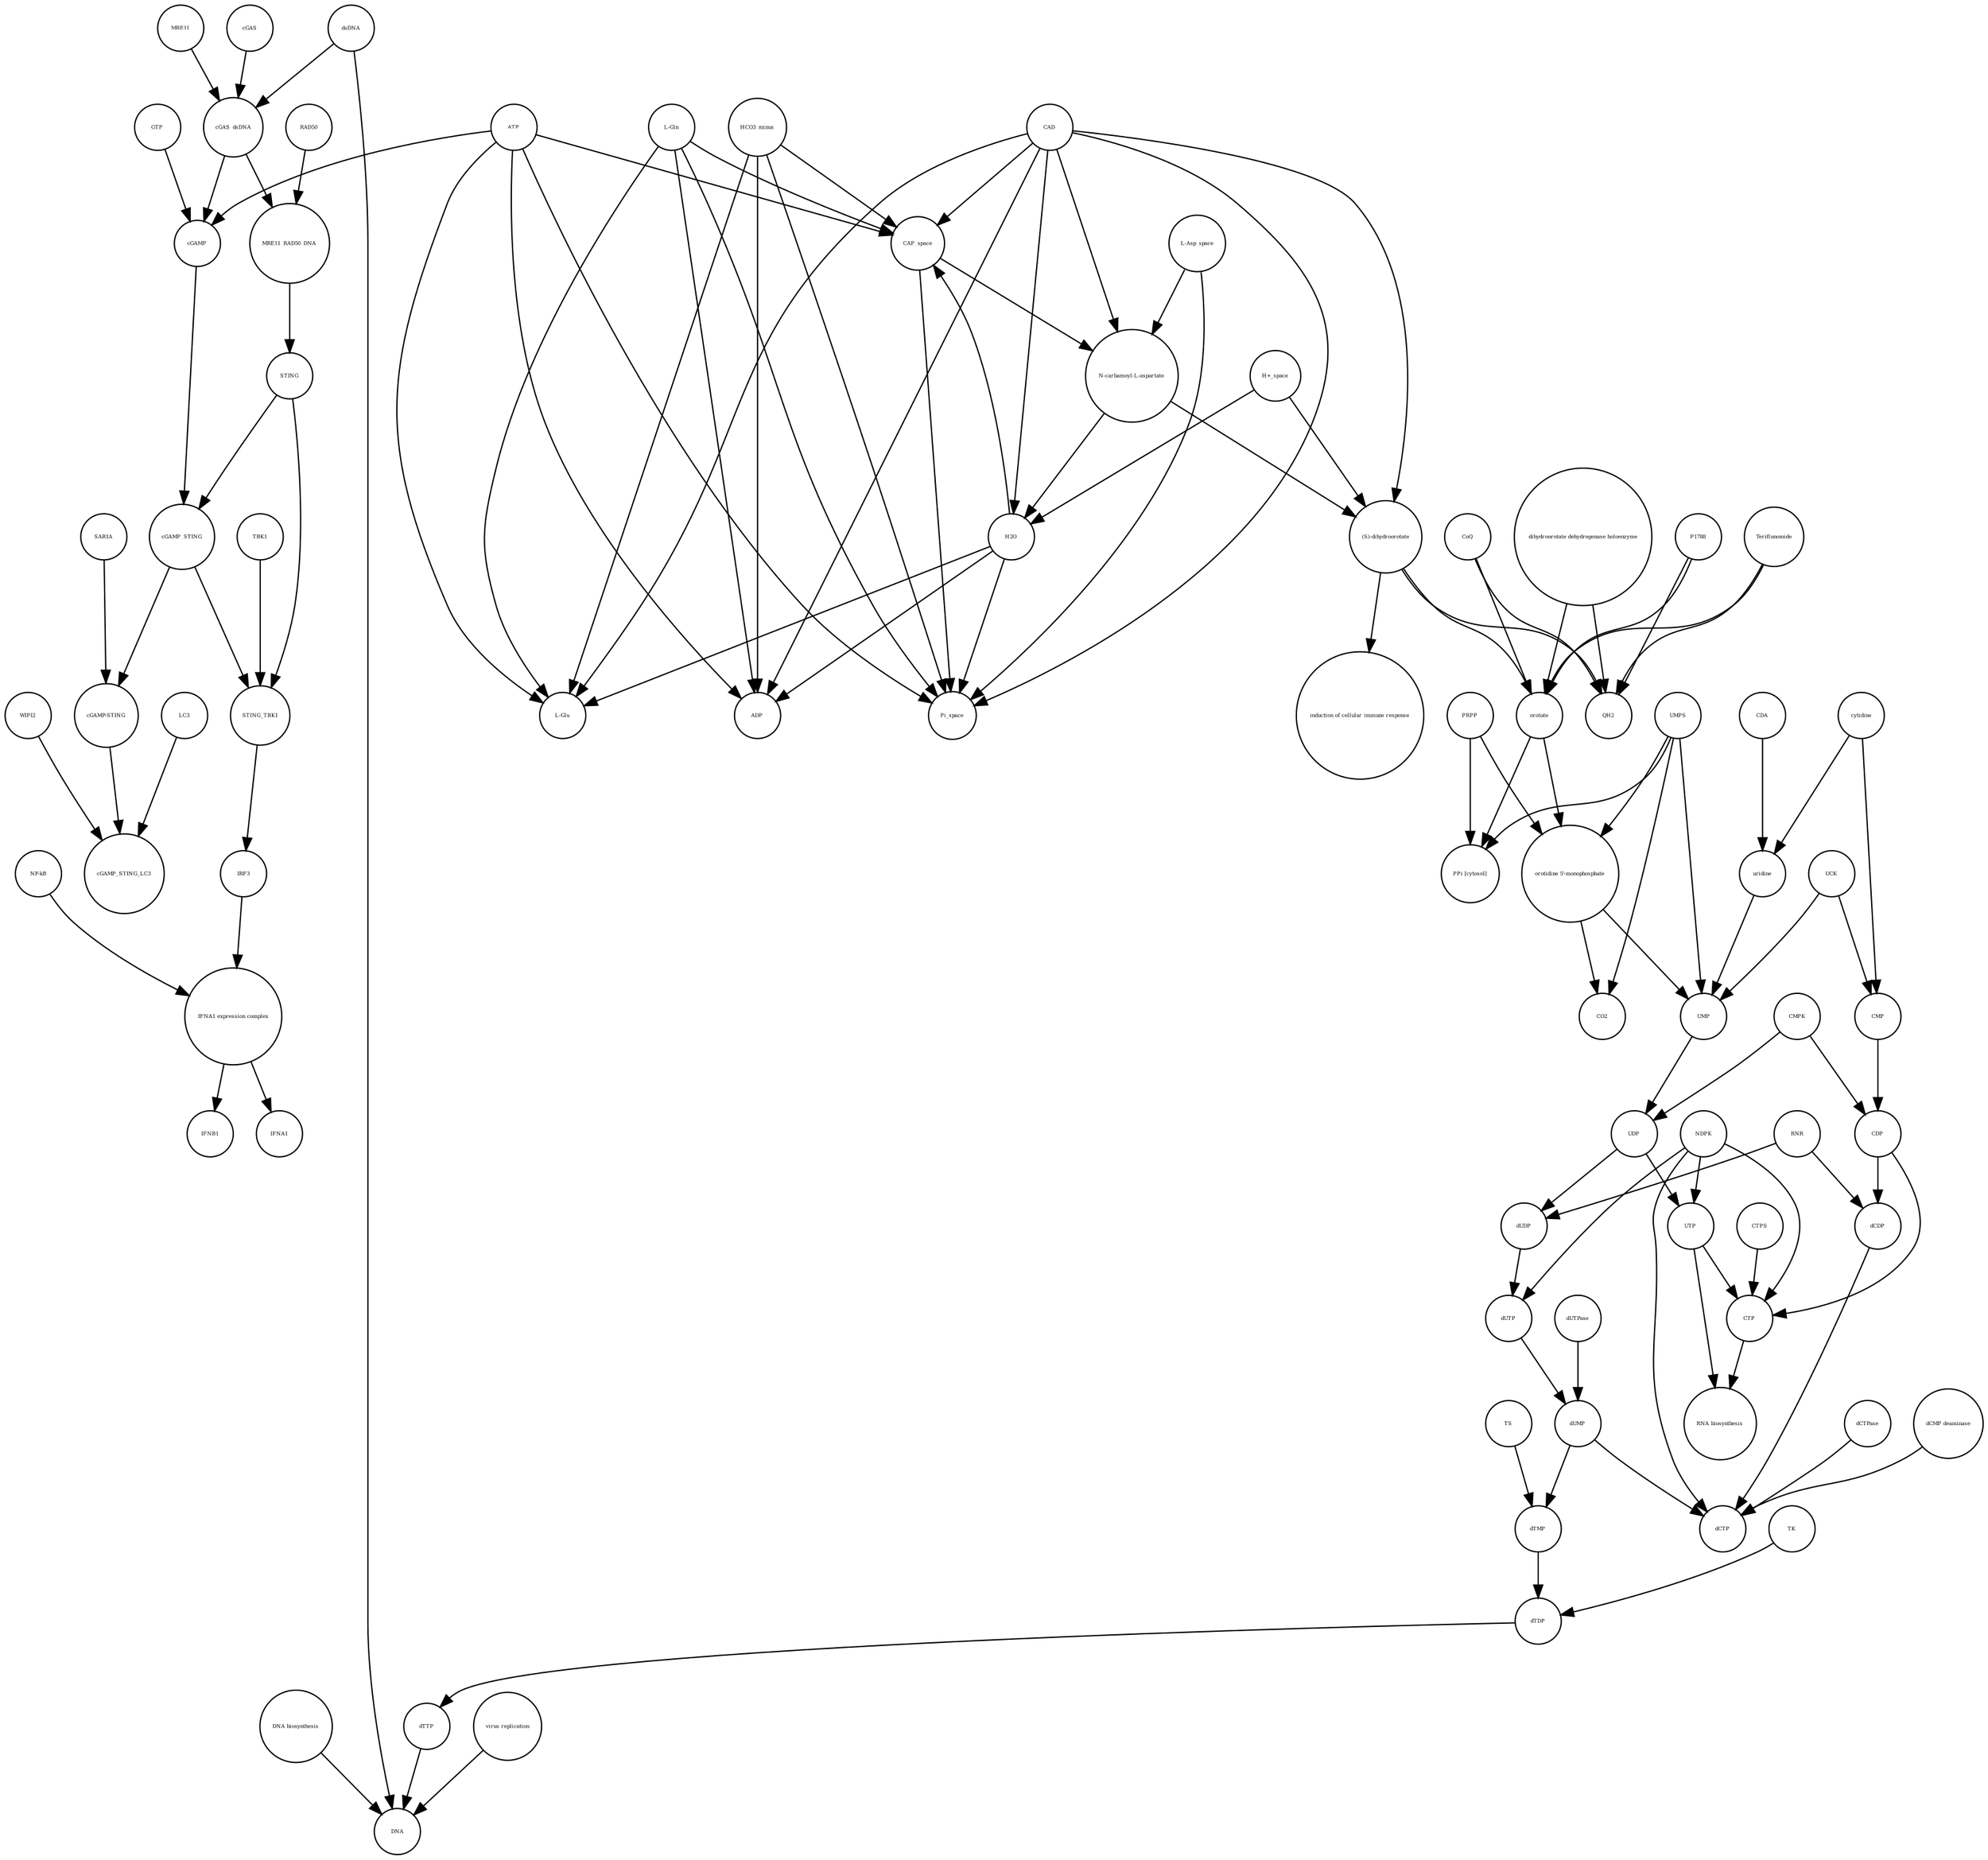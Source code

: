 strict digraph  {
UTP [annotation="", bipartite=0, cls="simple chemical", fontsize=4, label=UTP, shape=circle];
"RNA biosynthesis" [annotation="urn_miriam_obo.go_GO%3A0032774", bipartite=0, cls=phenotype, fontsize=4, label="RNA biosynthesis", shape=circle];
CTP [annotation="", bipartite=0, cls="simple chemical", fontsize=4, label=CTP, shape=circle];
"(S)-dihydroorotate" [annotation="", bipartite=0, cls="simple chemical", fontsize=4, label="(S)-dihydroorotate", shape=circle];
"induction of cellular immune response" [annotation="", bipartite=0, cls=phenotype, fontsize=4, label="induction of cellular immune response", shape=circle];
dTDP [annotation="", bipartite=0, cls="simple chemical", fontsize=4, label=dTDP, shape=circle];
QH2 [annotation="", bipartite=0, cls="simple chemical", fontsize=4, label=QH2, shape=circle];
dUMP [annotation="", bipartite=0, cls="simple chemical", fontsize=4, label=dUMP, shape=circle];
cGAS [annotation="", bipartite=0, cls=macromolecule, fontsize=4, label=cGAS, shape=circle];
STING_TBK1 [annotation="", bipartite=0, cls=complex, fontsize=4, label=STING_TBK1, shape=circle];
RAD50 [annotation="", bipartite=0, cls="macromolecule multimer", fontsize=4, label=RAD50, shape=circle];
MRE11_RAD50_DNA [annotation="", bipartite=0, cls=complex, fontsize=4, label=MRE11_RAD50_DNA, shape=circle];
"H+_space" [annotation="", bipartite=0, cls="simple chemical", fontsize=4, label="H+_space", shape=circle];
"DNA biosynthesis" [annotation="urn_miriam_obo.go_GO%3A0071897", bipartite=0, cls=phenotype, fontsize=4, label="DNA biosynthesis", shape=circle];
CDP [annotation="", bipartite=0, cls="simple chemical", fontsize=4, label=CDP, shape=circle];
"L-Glu" [annotation="", bipartite=0, cls="simple chemical", fontsize=4, label="L-Glu", shape=circle];
IFNA1 [annotation="", bipartite=0, cls="nucleic acid feature", fontsize=4, label=IFNA1, shape=circle];
Teriflunomide [annotation="", bipartite=0, cls="simple chemical", fontsize=4, label=Teriflunomide, shape=circle];
CMP [annotation="", bipartite=0, cls="simple chemical", fontsize=4, label=CMP, shape=circle];
"cGAMP-STING" [annotation="", bipartite=0, cls=complex, fontsize=4, label="cGAMP-STING", shape=circle];
UCK [annotation="", bipartite=0, cls=macromolecule, fontsize=4, label=UCK, shape=circle];
CO2 [annotation="", bipartite=0, cls="simple chemical", fontsize=4, label=CO2, shape=circle];
ADP [annotation="", bipartite=0, cls="simple chemical", fontsize=4, label=ADP, shape=circle];
RNR [annotation="", bipartite=0, cls=macromolecule, fontsize=4, label=RNR, shape=circle];
CMPK [annotation="", bipartite=0, cls=macromolecule, fontsize=4, label=CMPK, shape=circle];
cGAMP_STING [annotation="", bipartite=0, cls=complex, fontsize=4, label=cGAMP_STING, shape=circle];
dTMP [annotation="", bipartite=0, cls="simple chemical", fontsize=4, label=dTMP, shape=circle];
uridine [annotation="", bipartite=0, cls="simple chemical", fontsize=4, label=uridine, shape=circle];
TBK1 [annotation="", bipartite=0, cls=macromolecule, fontsize=4, label=TBK1, shape=circle];
GTP [annotation="", bipartite=0, cls="simple chemical", fontsize=4, label=GTP, shape=circle];
MRE11 [annotation="", bipartite=0, cls="macromolecule multimer", fontsize=4, label=MRE11, shape=circle];
LC3 [annotation="", bipartite=0, cls=macromolecule, fontsize=4, label=LC3, shape=circle];
CAD [annotation="", bipartite=0, cls=macromolecule, fontsize=4, label=CAD, shape=circle];
CoQ [annotation="", bipartite=0, cls="simple chemical", fontsize=4, label=CoQ, shape=circle];
"orotidine 5'-monophosphate" [annotation="", bipartite=0, cls="simple chemical", fontsize=4, label="orotidine 5'-monophosphate", shape=circle];
"PPi [cytosol]" [annotation="", bipartite=0, cls="simple chemical", fontsize=4, label="PPi [cytosol]", shape=circle];
"dihydroorotate dehydrogenase holoenzyme" [annotation="", bipartite=0, cls="simple chemical", fontsize=4, label="dihydroorotate dehydrogenase holoenzyme", shape=circle];
STING [annotation="", bipartite=0, cls="macromolecule multimer", fontsize=4, label=STING, shape=circle];
IFNB1 [annotation="", bipartite=0, cls="nucleic acid feature", fontsize=4, label=IFNB1, shape=circle];
cGAMP_STING_LC3 [annotation="", bipartite=0, cls=complex, fontsize=4, label=cGAMP_STING_LC3, shape=circle];
"L-Gln" [annotation="", bipartite=0, cls="simple chemical", fontsize=4, label="L-Gln", shape=circle];
dsDNA [annotation="", bipartite=0, cls="simple chemical", fontsize=4, label=dsDNA, shape=circle];
UDP [annotation="", bipartite=0, cls="simple chemical", fontsize=4, label=UDP, shape=circle];
TK [annotation="", bipartite=0, cls=macromolecule, fontsize=4, label=TK, shape=circle];
cytidine [annotation="", bipartite=0, cls="simple chemical", fontsize=4, label=cytidine, shape=circle];
"N-carbamoyl-L-aspartate" [annotation="", bipartite=0, cls="simple chemical", fontsize=4, label="N-carbamoyl-L-aspartate", shape=circle];
"IFNA1 expression complex" [annotation="", bipartite=0, cls=complex, fontsize=4, label="IFNA1 expression complex", shape=circle];
WIPI2 [annotation="", bipartite=0, cls=macromolecule, fontsize=4, label=WIPI2, shape=circle];
orotate [annotation="", bipartite=0, cls="simple chemical", fontsize=4, label=orotate, shape=circle];
"NF-kB" [annotation="", bipartite=0, cls=complex, fontsize=4, label="NF-kB", shape=circle];
HCO3_minus [annotation="", bipartite=0, cls="simple chemical", fontsize=4, label=HCO3_minus, shape=circle];
cGAS_dsDNA [annotation="", bipartite=0, cls=complex, fontsize=4, label=cGAS_dsDNA, shape=circle];
dCTPase [annotation="", bipartite=0, cls=macromolecule, fontsize=4, label=dCTPase, shape=circle];
dUDP [annotation="", bipartite=0, cls="simple chemical", fontsize=4, label=dUDP, shape=circle];
H2O [annotation="", bipartite=0, cls="simple chemical", fontsize=4, label=H2O, shape=circle];
ATP [annotation="", bipartite=0, cls="simple chemical", fontsize=4, label=ATP, shape=circle];
cGAMP [annotation="", bipartite=0, cls="simple chemical", fontsize=4, label=cGAMP, shape=circle];
dUTP [annotation="", bipartite=0, cls="simple chemical", fontsize=4, label=dUTP, shape=circle];
PRPP [annotation="", bipartite=0, cls="simple chemical", fontsize=4, label=PRPP, shape=circle];
DNA [annotation="", bipartite=0, cls="nucleic acid feature", fontsize=4, label=DNA, shape=circle];
"virus replication" [annotation="", bipartite=0, cls=phenotype, fontsize=4, label="virus replication", shape=circle];
IRF3 [annotation="", bipartite=0, cls="macromolecule multimer", fontsize=4, label=IRF3, shape=circle];
TS [annotation="", bipartite=0, cls=macromolecule, fontsize=4, label=TS, shape=circle];
CDA [annotation="", bipartite=0, cls=macromolecule, fontsize=4, label=CDA, shape=circle];
P1788 [annotation="", bipartite=0, cls="simple chemical", fontsize=4, label=P1788, shape=circle];
UMP [annotation="", bipartite=0, cls="simple chemical", fontsize=4, label=UMP, shape=circle];
dUTPase [annotation="", bipartite=0, cls=macromolecule, fontsize=4, label=dUTPase, shape=circle];
NDPK [annotation="", bipartite=0, cls=macromolecule, fontsize=4, label=NDPK, shape=circle];
CAP_space [annotation="", bipartite=0, cls="simple chemical", fontsize=4, label=CAP_space, shape=circle];
CTPS [annotation="", bipartite=0, cls=macromolecule, fontsize=4, label=CTPS, shape=circle];
dCDP [annotation="", bipartite=0, cls="simple chemical", fontsize=4, label=dCDP, shape=circle];
dCTP [annotation="", bipartite=0, cls="simple chemical", fontsize=4, label=dCTP, shape=circle];
"L-Asp_space" [annotation="", bipartite=0, cls="simple chemical", fontsize=4, label="L-Asp_space", shape=circle];
Pi_space [annotation="", bipartite=0, cls="simple chemical", fontsize=4, label=Pi_space, shape=circle];
"dCMP deaminase" [annotation="", bipartite=0, cls=macromolecule, fontsize=4, label="dCMP deaminase", shape=circle];
SAR1A [annotation="", bipartite=0, cls=macromolecule, fontsize=4, label=SAR1A, shape=circle];
UMPS [annotation="", bipartite=0, cls="macromolecule multimer", fontsize=4, label=UMPS, shape=circle];
dTTP [annotation="", bipartite=0, cls="simple chemical", fontsize=4, label=dTTP, shape=circle];
UTP -> "RNA biosynthesis"  [annotation="", interaction_type="necessary stimulation"];
UTP -> CTP  [annotation="", interaction_type=production];
CTP -> "RNA biosynthesis"  [annotation="", interaction_type="necessary stimulation"];
"(S)-dihydroorotate" -> "induction of cellular immune response"  [annotation="", interaction_type="necessary stimulation"];
"(S)-dihydroorotate" -> QH2  [annotation="", interaction_type=production];
"(S)-dihydroorotate" -> orotate  [annotation="", interaction_type=production];
dTDP -> dTTP  [annotation="", interaction_type=production];
dUMP -> dCTP  [annotation="", interaction_type=production];
dUMP -> dTMP  [annotation="", interaction_type=production];
cGAS -> cGAS_dsDNA  [annotation="", interaction_type=production];
STING_TBK1 -> IRF3  [annotation="", interaction_type=catalysis];
RAD50 -> MRE11_RAD50_DNA  [annotation="", interaction_type=production];
MRE11_RAD50_DNA -> STING  [annotation="", interaction_type=catalysis];
"H+_space" -> "(S)-dihydroorotate"  [annotation="", interaction_type=production];
"H+_space" -> H2O  [annotation="", interaction_type=production];
"DNA biosynthesis" -> DNA  [annotation="", interaction_type=catalysis];
CDP -> dCDP  [annotation="", interaction_type=production];
CDP -> CTP  [annotation="", interaction_type=production];
Teriflunomide -> QH2  [annotation=urn_miriam_reactome_REACT_1698, interaction_type=inhibition];
Teriflunomide -> orotate  [annotation=urn_miriam_reactome_REACT_1698, interaction_type=inhibition];
CMP -> CDP  [annotation="", interaction_type=production];
"cGAMP-STING" -> cGAMP_STING_LC3  [annotation="", interaction_type=production];
UCK -> CMP  [annotation="", interaction_type=catalysis];
UCK -> UMP  [annotation="", interaction_type=catalysis];
RNR -> dCDP  [annotation="", interaction_type=catalysis];
RNR -> dUDP  [annotation="", interaction_type=catalysis];
CMPK -> UDP  [annotation="", interaction_type=catalysis];
CMPK -> CDP  [annotation="", interaction_type=catalysis];
cGAMP_STING -> "cGAMP-STING"  [annotation="", interaction_type=production];
cGAMP_STING -> STING_TBK1  [annotation="", interaction_type=production];
dTMP -> dTDP  [annotation="", interaction_type=production];
uridine -> UMP  [annotation="", interaction_type=production];
TBK1 -> STING_TBK1  [annotation="", interaction_type=production];
GTP -> cGAMP  [annotation="", interaction_type=production];
MRE11 -> cGAS_dsDNA  [annotation="", interaction_type=production];
LC3 -> cGAMP_STING_LC3  [annotation="", interaction_type=production];
CAD -> ADP  [annotation=urn_miriam_reactome_REACT_1698, interaction_type=catalysis];
CAD -> CAP_space  [annotation=urn_miriam_reactome_REACT_1698, interaction_type=catalysis];
CAD -> "L-Glu"  [annotation=urn_miriam_reactome_REACT_1698, interaction_type=catalysis];
CAD -> Pi_space  [annotation=urn_miriam_reactome_REACT_1698, interaction_type=catalysis];
CAD -> "N-carbamoyl-L-aspartate"  [annotation=urn_miriam_reactome_REACT_1698, interaction_type=catalysis];
CAD -> "(S)-dihydroorotate"  [annotation=urn_miriam_reactome_REACT_1698, interaction_type=catalysis];
CAD -> H2O  [annotation=urn_miriam_reactome_REACT_1698, interaction_type=catalysis];
CoQ -> QH2  [annotation="", interaction_type=production];
CoQ -> orotate  [annotation="", interaction_type=production];
"orotidine 5'-monophosphate" -> UMP  [annotation="", interaction_type=production];
"orotidine 5'-monophosphate" -> CO2  [annotation="", interaction_type=production];
"dihydroorotate dehydrogenase holoenzyme" -> QH2  [annotation=urn_miriam_reactome_REACT_1698, interaction_type=catalysis];
"dihydroorotate dehydrogenase holoenzyme" -> orotate  [annotation=urn_miriam_reactome_REACT_1698, interaction_type=catalysis];
STING -> cGAMP_STING  [annotation="", interaction_type=production];
STING -> STING_TBK1  [annotation="", interaction_type=production];
"L-Gln" -> "L-Glu"  [annotation="", interaction_type=production];
"L-Gln" -> Pi_space  [annotation="", interaction_type=production];
"L-Gln" -> ADP  [annotation="", interaction_type=production];
"L-Gln" -> CAP_space  [annotation="", interaction_type=production];
dsDNA -> cGAS_dsDNA  [annotation="", interaction_type=production];
dsDNA -> DNA  [annotation="", interaction_type=production];
UDP -> UTP  [annotation="", interaction_type=production];
UDP -> dUDP  [annotation="", interaction_type=production];
TK -> dTDP  [annotation="", interaction_type=catalysis];
cytidine -> CMP  [annotation="", interaction_type=production];
cytidine -> uridine  [annotation="", interaction_type=production];
"N-carbamoyl-L-aspartate" -> "(S)-dihydroorotate"  [annotation="", interaction_type=production];
"N-carbamoyl-L-aspartate" -> H2O  [annotation="", interaction_type=production];
"IFNA1 expression complex" -> IFNB1  [annotation="", interaction_type=stimulation];
"IFNA1 expression complex" -> IFNA1  [annotation="", interaction_type=stimulation];
WIPI2 -> cGAMP_STING_LC3  [annotation="", interaction_type=catalysis];
orotate -> "PPi [cytosol]"  [annotation="", interaction_type=production];
orotate -> "orotidine 5'-monophosphate"  [annotation="", interaction_type=production];
"NF-kB" -> "IFNA1 expression complex"  [annotation="", interaction_type=production];
HCO3_minus -> "L-Glu"  [annotation="", interaction_type=production];
HCO3_minus -> Pi_space  [annotation="", interaction_type=production];
HCO3_minus -> ADP  [annotation="", interaction_type=production];
HCO3_minus -> CAP_space  [annotation="", interaction_type=production];
cGAS_dsDNA -> MRE11_RAD50_DNA  [annotation="", interaction_type=production];
cGAS_dsDNA -> cGAMP  [annotation="", interaction_type=catalysis];
dCTPase -> dCTP  [annotation="", interaction_type=catalysis];
dUDP -> dUTP  [annotation="", interaction_type=production];
H2O -> "L-Glu"  [annotation="", interaction_type=production];
H2O -> Pi_space  [annotation="", interaction_type=production];
H2O -> ADP  [annotation="", interaction_type=production];
H2O -> CAP_space  [annotation="", interaction_type=production];
ATP -> ADP  [annotation="", interaction_type=production];
ATP -> CAP_space  [annotation="", interaction_type=production];
ATP -> "L-Glu"  [annotation="", interaction_type=production];
ATP -> Pi_space  [annotation="", interaction_type=production];
ATP -> cGAMP  [annotation="", interaction_type=production];
cGAMP -> cGAMP_STING  [annotation="", interaction_type=production];
dUTP -> dUMP  [annotation="", interaction_type=production];
PRPP -> "PPi [cytosol]"  [annotation="", interaction_type=production];
PRPP -> "orotidine 5'-monophosphate"  [annotation="", interaction_type=production];
"virus replication" -> DNA  [annotation="", interaction_type=inhibition];
IRF3 -> "IFNA1 expression complex"  [annotation="", interaction_type=production];
TS -> dTMP  [annotation="", interaction_type=catalysis];
CDA -> uridine  [annotation="", interaction_type=catalysis];
P1788 -> QH2  [annotation=urn_miriam_reactome_REACT_1698, interaction_type=inhibition];
P1788 -> orotate  [annotation=urn_miriam_reactome_REACT_1698, interaction_type=inhibition];
UMP -> UDP  [annotation="", interaction_type=production];
dUTPase -> dUMP  [annotation="", interaction_type=catalysis];
NDPK -> UTP  [annotation="", interaction_type=catalysis];
NDPK -> CTP  [annotation="", interaction_type=catalysis];
NDPK -> dUTP  [annotation="", interaction_type=catalysis];
NDPK -> dCTP  [annotation="", interaction_type=catalysis];
CAP_space -> "N-carbamoyl-L-aspartate"  [annotation="", interaction_type=production];
CAP_space -> Pi_space  [annotation="", interaction_type=production];
CTPS -> CTP  [annotation="", interaction_type=catalysis];
dCDP -> dCTP  [annotation="", interaction_type=production];
"L-Asp_space" -> "N-carbamoyl-L-aspartate"  [annotation="", interaction_type=production];
"L-Asp_space" -> Pi_space  [annotation="", interaction_type=production];
"dCMP deaminase" -> dCTP  [annotation="", interaction_type=catalysis];
SAR1A -> "cGAMP-STING"  [annotation="", interaction_type=catalysis];
UMPS -> "PPi [cytosol]"  [annotation=urn_miriam_reactome_REACT_1698, interaction_type=catalysis];
UMPS -> "orotidine 5'-monophosphate"  [annotation=urn_miriam_reactome_REACT_1698, interaction_type=catalysis];
UMPS -> CO2  [annotation=urn_miriam_reactome_REACT_1698, interaction_type=catalysis];
UMPS -> UMP  [annotation=urn_miriam_reactome_REACT_1698, interaction_type=catalysis];
dTTP -> DNA  [annotation="", interaction_type=production];
}
